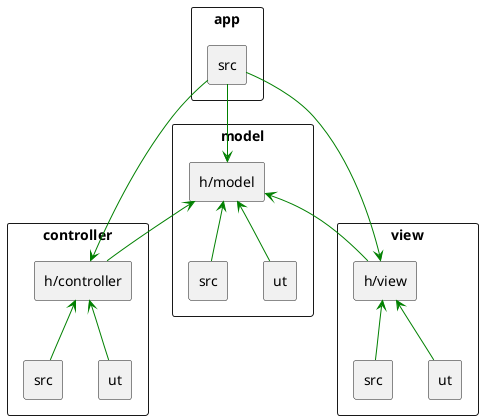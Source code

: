 @startuml

rectangle app {
    rectangle  src as app_src
}

rectangle controller {
    rectangle  "h/controller" as controller_h
    rectangle  src as controller_src
    rectangle  ut as controller_ut
}

rectangle model {
    rectangle  "h/model" as model_h
    rectangle  src as model_src
    rectangle  ut as model_ut
}

rectangle view {
    rectangle  "h/view" as view_h
    rectangle  src as view_src
    rectangle  ut as view_ut
}


app_src         -[#green]down-> controller_h
app_src         -[#green]down-> model_h
app_src         -[#green]down-> view_h

controller_src  -[#green]up-> controller_h
controller_h    -[#green]up-> model_h
controller_ut   -[#green]up-> controller_h

model_src       -[#green]up-> model_h
model_ut        -[#green]up-> model_h

view_src        -[#green]up-> view_h
view_h          -[#green]up-> model_h
view_ut         -[#green]up-> view_h


@enduml


